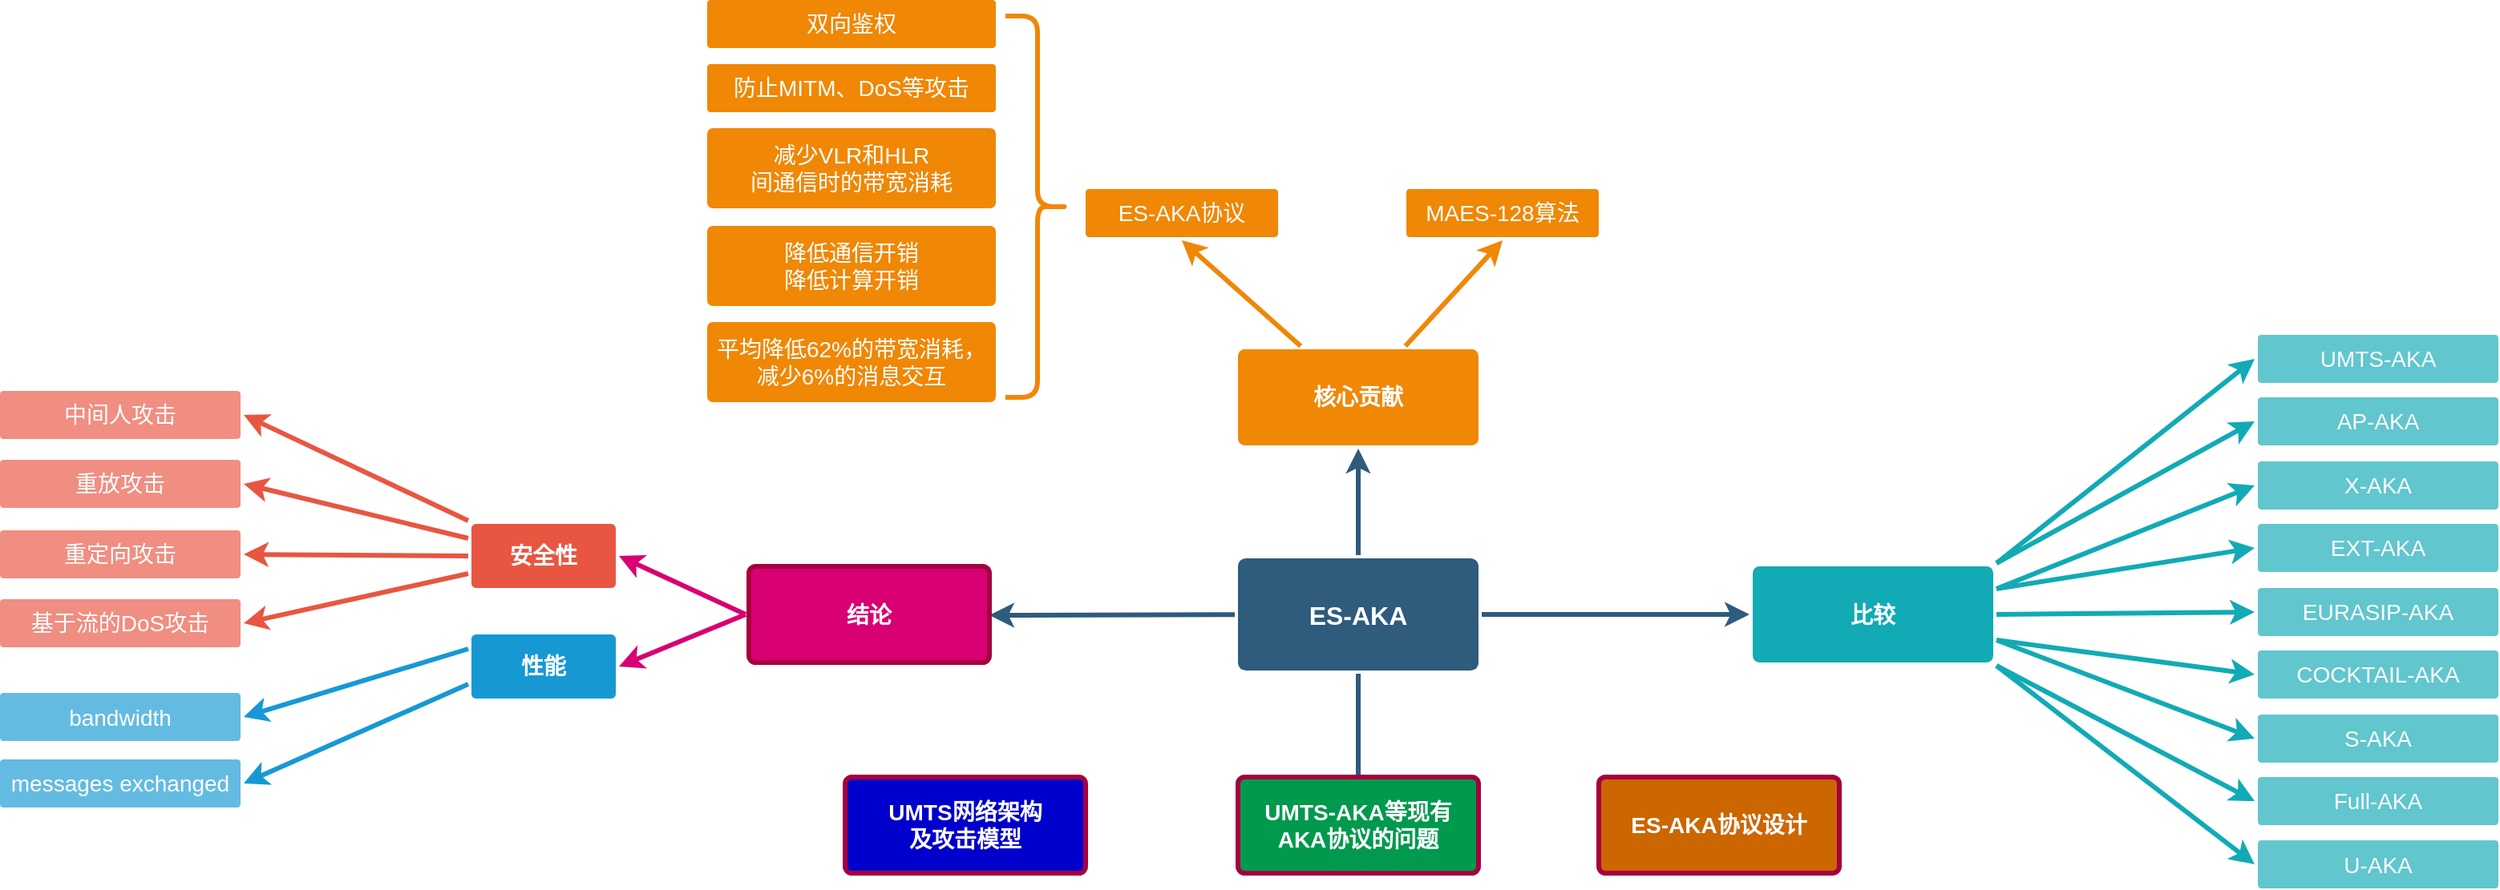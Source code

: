 <mxfile version="14.6.13" type="github">
  <diagram id="6a731a19-8d31-9384-78a2-239565b7b9f0" name="Page-1">
    <mxGraphModel dx="2685" dy="954" grid="1" gridSize="10" guides="1" tooltips="1" connect="1" arrows="1" fold="1" page="1" pageScale="1" pageWidth="1169" pageHeight="827" background="#ffffff" math="0" shadow="0">
      <root>
        <mxCell id="0" />
        <mxCell id="1" parent="0" />
        <mxCell id="1745" value="" style="edgeStyle=none;rounded=0;jumpStyle=none;html=1;shadow=0;labelBackgroundColor=none;startArrow=none;startFill=0;endArrow=classic;endFill=1;jettySize=auto;orthogonalLoop=1;strokeColor=#2F5B7C;strokeWidth=3;fontFamily=Helvetica;fontSize=16;fontColor=#23445D;spacing=5;" parent="1" source="1749" target="1764" edge="1">
          <mxGeometry relative="1" as="geometry" />
        </mxCell>
        <mxCell id="1746" value="" style="edgeStyle=none;rounded=0;jumpStyle=none;html=1;shadow=0;labelBackgroundColor=none;startArrow=none;startFill=0;endArrow=classic;endFill=1;jettySize=auto;orthogonalLoop=1;strokeColor=#2F5B7C;strokeWidth=3;fontFamily=Helvetica;fontSize=16;fontColor=#23445D;spacing=5;" parent="1" source="1749" target="1771" edge="1">
          <mxGeometry relative="1" as="geometry" />
        </mxCell>
        <mxCell id="1747" value="" style="edgeStyle=none;rounded=0;jumpStyle=none;html=1;shadow=0;labelBackgroundColor=none;startArrow=none;startFill=0;endArrow=classic;endFill=1;jettySize=auto;orthogonalLoop=1;strokeColor=#2F5B7C;strokeWidth=3;fontFamily=Helvetica;fontSize=16;fontColor=#23445D;spacing=5;" parent="1" source="1749" edge="1">
          <mxGeometry relative="1" as="geometry">
            <mxPoint x="570" y="560" as="targetPoint" />
          </mxGeometry>
        </mxCell>
        <mxCell id="1748" value="" style="edgeStyle=none;rounded=0;jumpStyle=none;html=1;shadow=0;labelBackgroundColor=none;startArrow=none;startFill=0;endArrow=classic;endFill=1;jettySize=auto;orthogonalLoop=1;strokeColor=#2F5B7C;strokeWidth=3;fontFamily=Helvetica;fontSize=16;fontColor=#23445D;spacing=5;" parent="1" source="1749" edge="1">
          <mxGeometry relative="1" as="geometry">
            <mxPoint x="340" y="416" as="targetPoint" />
          </mxGeometry>
        </mxCell>
        <mxCell id="1749" value="ES-AKA" style="rounded=1;whiteSpace=wrap;html=1;shadow=0;labelBackgroundColor=none;strokeColor=none;strokeWidth=3;fillColor=#2F5B7C;fontFamily=Helvetica;fontSize=16;fontColor=#FFFFFF;align=center;fontStyle=1;spacing=5;arcSize=7;perimeterSpacing=2;" parent="1" vertex="1">
          <mxGeometry x="495" y="380.5" width="150" height="70" as="geometry" />
        </mxCell>
        <mxCell id="1750" value="" style="edgeStyle=none;rounded=1;jumpStyle=none;html=1;shadow=0;labelBackgroundColor=none;startArrow=none;startFill=0;jettySize=auto;orthogonalLoop=1;strokeColor=#E85642;strokeWidth=3;fontFamily=Helvetica;fontSize=14;fontColor=#FFFFFF;spacing=5;fontStyle=1;fillColor=#b0e3e6;exitX=0;exitY=0;exitDx=0;exitDy=0;entryX=1;entryY=0.5;entryDx=0;entryDy=0;" parent="1" source="1753" target="1756" edge="1">
          <mxGeometry relative="1" as="geometry" />
        </mxCell>
        <mxCell id="1751" value="" style="edgeStyle=none;rounded=1;jumpStyle=none;html=1;shadow=0;labelBackgroundColor=none;startArrow=none;startFill=0;jettySize=auto;orthogonalLoop=1;strokeColor=#E85642;strokeWidth=3;fontFamily=Helvetica;fontSize=14;fontColor=#FFFFFF;spacing=5;fontStyle=1;fillColor=#b0e3e6;entryX=1;entryY=0.5;entryDx=0;entryDy=0;exitX=0;exitY=0.25;exitDx=0;exitDy=0;" parent="1" source="1753" target="1755" edge="1">
          <mxGeometry relative="1" as="geometry">
            <mxPoint x="-80" y="334" as="sourcePoint" />
            <mxPoint x="-140" y="327" as="targetPoint" />
          </mxGeometry>
        </mxCell>
        <mxCell id="1752" value="" style="edgeStyle=none;rounded=1;jumpStyle=none;html=1;shadow=0;labelBackgroundColor=none;startArrow=none;startFill=0;jettySize=auto;orthogonalLoop=1;strokeColor=#E85642;strokeWidth=3;fontFamily=Helvetica;fontSize=14;fontColor=#FFFFFF;spacing=5;fontStyle=1;fillColor=#b0e3e6;exitX=0;exitY=0.5;exitDx=0;exitDy=0;entryX=1;entryY=0.5;entryDx=0;entryDy=0;" parent="1" source="1753" target="1754" edge="1">
          <mxGeometry relative="1" as="geometry">
            <mxPoint x="-90" y="397" as="sourcePoint" />
            <mxPoint x="-90" y="436" as="targetPoint" />
          </mxGeometry>
        </mxCell>
        <mxCell id="1753" value="安全性" style="rounded=1;whiteSpace=wrap;html=1;shadow=0;labelBackgroundColor=none;strokeColor=none;strokeWidth=3;fillColor=#e85642;fontFamily=Helvetica;fontSize=14;fontColor=#FFFFFF;align=center;spacing=5;fontStyle=1;arcSize=7;perimeterSpacing=2;" parent="1" vertex="1">
          <mxGeometry x="17" y="359" width="90" height="40" as="geometry" />
        </mxCell>
        <mxCell id="1754" value="重定向攻击" style="rounded=1;whiteSpace=wrap;html=1;shadow=0;labelBackgroundColor=none;strokeColor=none;strokeWidth=3;fillColor=#f08e81;fontFamily=Helvetica;fontSize=14;fontColor=#FFFFFF;align=center;spacing=5;fontStyle=0;arcSize=7;perimeterSpacing=2;" parent="1" vertex="1">
          <mxGeometry x="-277" y="363" width="150" height="30" as="geometry" />
        </mxCell>
        <mxCell id="1755" value="重放攻击" style="rounded=1;whiteSpace=wrap;html=1;shadow=0;labelBackgroundColor=none;strokeColor=none;strokeWidth=3;fillColor=#f08e81;fontFamily=Helvetica;fontSize=14;fontColor=#FFFFFF;align=center;spacing=5;fontStyle=0;arcSize=7;perimeterSpacing=2;" parent="1" vertex="1">
          <mxGeometry x="-277" y="319" width="150" height="30" as="geometry" />
        </mxCell>
        <mxCell id="1756" value="中间人攻击" style="rounded=1;whiteSpace=wrap;html=1;shadow=0;labelBackgroundColor=none;strokeColor=none;strokeWidth=3;fillColor=#f08e81;fontFamily=Helvetica;fontSize=14;fontColor=#FFFFFF;align=center;spacing=5;fontStyle=0;arcSize=7;perimeterSpacing=2;" parent="1" vertex="1">
          <mxGeometry x="-277" y="276" width="150" height="30" as="geometry" />
        </mxCell>
        <mxCell id="1757" value="" style="edgeStyle=none;rounded=0;jumpStyle=none;html=1;shadow=0;labelBackgroundColor=none;startArrow=none;startFill=0;endArrow=classic;endFill=1;jettySize=auto;orthogonalLoop=1;strokeColor=#1699D3;strokeWidth=3;fontFamily=Helvetica;fontSize=14;fontColor=#FFFFFF;spacing=5;entryX=1;entryY=0.5;entryDx=0;entryDy=0;exitX=0;exitY=0.25;exitDx=0;exitDy=0;" parent="1" source="1760" target="1763" edge="1">
          <mxGeometry relative="1" as="geometry" />
        </mxCell>
        <mxCell id="1759" value="" style="edgeStyle=none;rounded=0;jumpStyle=none;html=1;shadow=0;labelBackgroundColor=none;startArrow=none;startFill=0;endArrow=classic;endFill=1;jettySize=auto;orthogonalLoop=1;strokeColor=#1699D3;strokeWidth=3;fontFamily=Helvetica;fontSize=14;fontColor=#FFFFFF;spacing=5;entryX=1;entryY=0.5;entryDx=0;entryDy=0;exitX=0;exitY=0.75;exitDx=0;exitDy=0;" parent="1" source="1760" target="1761" edge="1">
          <mxGeometry relative="1" as="geometry" />
        </mxCell>
        <mxCell id="1760" value="性能" style="rounded=1;whiteSpace=wrap;html=1;shadow=0;labelBackgroundColor=none;strokeColor=none;strokeWidth=3;fillColor=#1699d3;fontFamily=Helvetica;fontSize=14;fontColor=#FFFFFF;align=center;spacing=5;fontStyle=1;arcSize=7;perimeterSpacing=2;" parent="1" vertex="1">
          <mxGeometry x="17" y="428" width="90" height="40" as="geometry" />
        </mxCell>
        <mxCell id="1761" value="messages exchanged" style="rounded=1;whiteSpace=wrap;html=1;shadow=0;labelBackgroundColor=none;strokeColor=none;strokeWidth=3;fillColor=#64bbe2;fontFamily=Helvetica;fontSize=14;fontColor=#FFFFFF;align=center;spacing=5;arcSize=7;perimeterSpacing=2;" parent="1" vertex="1">
          <mxGeometry x="-277" y="506" width="150" height="30" as="geometry" />
        </mxCell>
        <mxCell id="1763" value="&lt;span&gt;bandwidth&lt;/span&gt;" style="rounded=1;whiteSpace=wrap;html=1;shadow=0;labelBackgroundColor=none;strokeColor=none;strokeWidth=3;fillColor=#64bbe2;fontFamily=Helvetica;fontSize=14;fontColor=#FFFFFF;align=center;spacing=5;arcSize=7;perimeterSpacing=2;" parent="1" vertex="1">
          <mxGeometry x="-277" y="464.5" width="150" height="30" as="geometry" />
        </mxCell>
        <mxCell id="1764" value="核心贡献" style="rounded=1;whiteSpace=wrap;html=1;shadow=0;labelBackgroundColor=none;strokeColor=none;strokeWidth=3;fillColor=#F08705;fontFamily=Helvetica;fontSize=14;fontColor=#FFFFFF;align=center;spacing=5;fontStyle=1;arcSize=7;perimeterSpacing=2;" parent="1" vertex="1">
          <mxGeometry x="495" y="250" width="150" height="60" as="geometry" />
        </mxCell>
        <mxCell id="1766" value="" style="edgeStyle=none;rounded=0;jumpStyle=none;html=1;shadow=0;labelBackgroundColor=none;startArrow=none;startFill=0;endArrow=classic;endFill=1;jettySize=auto;orthogonalLoop=1;strokeColor=#F08705;strokeWidth=3;fontFamily=Helvetica;fontSize=14;fontColor=#FFFFFF;spacing=5;entryX=0.5;entryY=1;entryDx=0;entryDy=0;" parent="1" source="1764" target="iaZFsVmxzEHXVyr7jnv5-1785" edge="1">
          <mxGeometry relative="1" as="geometry">
            <mxPoint x="698.889" y="172.5" as="targetPoint" />
          </mxGeometry>
        </mxCell>
        <mxCell id="1770" value="" style="edgeStyle=none;rounded=0;jumpStyle=none;html=1;shadow=0;labelBackgroundColor=none;startArrow=none;startFill=0;endArrow=classic;endFill=1;jettySize=auto;orthogonalLoop=1;strokeColor=#F08705;strokeWidth=3;fontFamily=Helvetica;fontSize=14;fontColor=#FFFFFF;spacing=5;entryX=0.5;entryY=1;entryDx=0;entryDy=0;" parent="1" source="1764" target="iaZFsVmxzEHXVyr7jnv5-1784" edge="1">
          <mxGeometry relative="1" as="geometry">
            <mxPoint x="420" y="200" as="targetPoint" />
          </mxGeometry>
        </mxCell>
        <mxCell id="1771" value="比较" style="rounded=1;whiteSpace=wrap;html=1;shadow=0;labelBackgroundColor=none;strokeColor=none;strokeWidth=3;fillColor=#12aab5;fontFamily=Helvetica;fontSize=14;fontColor=#FFFFFF;align=center;spacing=5;fontStyle=1;arcSize=7;perimeterSpacing=2;" parent="1" vertex="1">
          <mxGeometry x="816" y="385.5" width="150" height="60" as="geometry" />
        </mxCell>
        <mxCell id="1772" value="EXT-AKA" style="rounded=1;whiteSpace=wrap;html=1;shadow=0;labelBackgroundColor=none;strokeColor=none;strokeWidth=3;fillColor=#61c6ce;fontFamily=Helvetica;fontSize=14;fontColor=#FFFFFF;align=center;spacing=5;fontStyle=0;arcSize=7;perimeterSpacing=2;" parent="1" vertex="1">
          <mxGeometry x="1131" y="359" width="150" height="30" as="geometry" />
        </mxCell>
        <mxCell id="1773" value="" style="edgeStyle=none;rounded=1;jumpStyle=none;html=1;shadow=0;labelBackgroundColor=none;startArrow=none;startFill=0;jettySize=auto;orthogonalLoop=1;strokeColor=#12AAB5;strokeWidth=3;fontFamily=Helvetica;fontSize=14;fontColor=#FFFFFF;spacing=5;fontStyle=1;fillColor=#b0e3e6;entryX=0;entryY=0.5;entryDx=0;entryDy=0;exitX=1;exitY=0.25;exitDx=0;exitDy=0;" parent="1" source="1771" target="1772" edge="1">
          <mxGeometry relative="1" as="geometry">
            <mxPoint x="981" y="480" as="sourcePoint" />
            <mxPoint x="1101" y="480" as="targetPoint" />
          </mxGeometry>
        </mxCell>
        <mxCell id="1774" value="X-AKA" style="rounded=1;whiteSpace=wrap;html=1;shadow=0;labelBackgroundColor=none;strokeColor=none;strokeWidth=3;fillColor=#61c6ce;fontFamily=Helvetica;fontSize=14;fontColor=#FFFFFF;align=center;spacing=5;fontStyle=0;arcSize=7;perimeterSpacing=2;" parent="1" vertex="1">
          <mxGeometry x="1131" y="320" width="150" height="30" as="geometry" />
        </mxCell>
        <mxCell id="1775" value="" style="edgeStyle=none;rounded=1;jumpStyle=none;html=1;shadow=0;labelBackgroundColor=none;startArrow=none;startFill=0;jettySize=auto;orthogonalLoop=1;strokeColor=#12AAB5;strokeWidth=3;fontFamily=Helvetica;fontSize=14;fontColor=#FFFFFF;spacing=5;fontStyle=1;fillColor=#b0e3e6;entryX=0;entryY=0.5;entryDx=0;entryDy=0;exitX=1;exitY=0.25;exitDx=0;exitDy=0;" parent="1" source="1771" target="1774" edge="1">
          <mxGeometry relative="1" as="geometry">
            <mxPoint x="1001" y="420" as="sourcePoint" />
            <mxPoint x="1091" y="400" as="targetPoint" />
          </mxGeometry>
        </mxCell>
        <mxCell id="1776" value="AP-AKA" style="rounded=1;whiteSpace=wrap;html=1;shadow=0;labelBackgroundColor=none;strokeColor=none;strokeWidth=3;fillColor=#61c6ce;fontFamily=Helvetica;fontSize=14;fontColor=#FFFFFF;align=center;spacing=5;fontStyle=0;arcSize=7;perimeterSpacing=2;" parent="1" vertex="1">
          <mxGeometry x="1131" y="280" width="150" height="30" as="geometry" />
        </mxCell>
        <mxCell id="1777" value="" style="edgeStyle=none;rounded=1;jumpStyle=none;html=1;shadow=0;labelBackgroundColor=none;startArrow=none;startFill=0;jettySize=auto;orthogonalLoop=1;strokeColor=#12AAB5;strokeWidth=3;fontFamily=Helvetica;fontSize=14;fontColor=#FFFFFF;spacing=5;fontStyle=1;fillColor=#b0e3e6;entryX=0;entryY=0.5;entryDx=0;entryDy=0;exitX=1;exitY=0;exitDx=0;exitDy=0;" parent="1" source="1771" target="1776" edge="1">
          <mxGeometry relative="1" as="geometry">
            <mxPoint x="1001" y="400" as="sourcePoint" />
          </mxGeometry>
        </mxCell>
        <mxCell id="1778" value="UMTS-AKA" style="rounded=1;whiteSpace=wrap;html=1;shadow=0;labelBackgroundColor=none;strokeColor=none;strokeWidth=3;fillColor=#61c6ce;fontFamily=Helvetica;fontSize=14;fontColor=#FFFFFF;align=center;spacing=5;fontStyle=0;arcSize=7;perimeterSpacing=2;" parent="1" vertex="1">
          <mxGeometry x="1131" y="241" width="150" height="30" as="geometry" />
        </mxCell>
        <mxCell id="1779" value="" style="edgeStyle=none;rounded=1;jumpStyle=none;html=1;shadow=0;labelBackgroundColor=none;startArrow=none;startFill=0;jettySize=auto;orthogonalLoop=1;strokeColor=#12AAB5;strokeWidth=3;fontFamily=Helvetica;fontSize=14;fontColor=#FFFFFF;spacing=5;fontStyle=1;fillColor=#b0e3e6;entryX=0;entryY=0.5;entryDx=0;entryDy=0;exitX=1;exitY=0;exitDx=0;exitDy=0;" parent="1" source="1771" target="1778" edge="1">
          <mxGeometry relative="1" as="geometry">
            <mxPoint x="991" y="370" as="sourcePoint" />
          </mxGeometry>
        </mxCell>
        <mxCell id="iSTDqq1xABc2QPgCLGo1-1782" value="结论" style="rounded=1;whiteSpace=wrap;html=1;shadow=0;labelBackgroundColor=none;strokeColor=#A50040;strokeWidth=3;fillColor=#d80073;fontFamily=Helvetica;fontSize=14;fontColor=#ffffff;align=center;spacing=5;fontStyle=1;arcSize=7;perimeterSpacing=2;" parent="1" vertex="1">
          <mxGeometry x="190" y="385.5" width="150" height="60" as="geometry" />
        </mxCell>
        <mxCell id="4SqlVL7o_Ave5DIOzJ5D-1779" value="EURASIP-AKA" style="rounded=1;whiteSpace=wrap;html=1;shadow=0;labelBackgroundColor=none;strokeColor=none;strokeWidth=3;fillColor=#61c6ce;fontFamily=Helvetica;fontSize=14;fontColor=#FFFFFF;align=center;spacing=5;fontStyle=0;arcSize=7;perimeterSpacing=2;" parent="1" vertex="1">
          <mxGeometry x="1131" y="399" width="150" height="30" as="geometry" />
        </mxCell>
        <mxCell id="4SqlVL7o_Ave5DIOzJ5D-1780" value="COCKTAIL-AKA" style="rounded=1;whiteSpace=wrap;html=1;shadow=0;labelBackgroundColor=none;strokeColor=none;strokeWidth=3;fillColor=#61c6ce;fontFamily=Helvetica;fontSize=14;fontColor=#FFFFFF;align=center;spacing=5;fontStyle=0;arcSize=7;perimeterSpacing=2;" parent="1" vertex="1">
          <mxGeometry x="1131" y="438" width="150" height="30" as="geometry" />
        </mxCell>
        <mxCell id="4SqlVL7o_Ave5DIOzJ5D-1781" value="S-AKA" style="rounded=1;whiteSpace=wrap;html=1;shadow=0;labelBackgroundColor=none;strokeColor=none;strokeWidth=3;fillColor=#61c6ce;fontFamily=Helvetica;fontSize=14;fontColor=#FFFFFF;align=center;spacing=5;fontStyle=0;arcSize=7;perimeterSpacing=2;" parent="1" vertex="1">
          <mxGeometry x="1131" y="478" width="150" height="30" as="geometry" />
        </mxCell>
        <mxCell id="4SqlVL7o_Ave5DIOzJ5D-1782" value="Full-AKA" style="rounded=1;whiteSpace=wrap;html=1;shadow=0;labelBackgroundColor=none;strokeColor=none;strokeWidth=3;fillColor=#61c6ce;fontFamily=Helvetica;fontSize=14;fontColor=#FFFFFF;align=center;spacing=5;fontStyle=0;arcSize=7;perimeterSpacing=2;" parent="1" vertex="1">
          <mxGeometry x="1131" y="517" width="150" height="30" as="geometry" />
        </mxCell>
        <mxCell id="4SqlVL7o_Ave5DIOzJ5D-1783" value="U-AKA" style="rounded=1;whiteSpace=wrap;html=1;shadow=0;labelBackgroundColor=none;strokeColor=none;strokeWidth=3;fillColor=#61c6ce;fontFamily=Helvetica;fontSize=14;fontColor=#FFFFFF;align=center;spacing=5;fontStyle=0;arcSize=7;perimeterSpacing=2;" parent="1" vertex="1">
          <mxGeometry x="1131" y="556.5" width="150" height="30" as="geometry" />
        </mxCell>
        <mxCell id="4SqlVL7o_Ave5DIOzJ5D-1785" value="" style="edgeStyle=none;rounded=1;jumpStyle=none;html=1;shadow=0;labelBackgroundColor=none;startArrow=none;startFill=0;jettySize=auto;orthogonalLoop=1;strokeColor=#12AAB5;strokeWidth=3;fontFamily=Helvetica;fontSize=14;fontColor=#FFFFFF;spacing=5;fontStyle=1;fillColor=#b0e3e6;entryX=0;entryY=0.5;entryDx=0;entryDy=0;exitX=1;exitY=0.5;exitDx=0;exitDy=0;" parent="1" source="1771" target="4SqlVL7o_Ave5DIOzJ5D-1779" edge="1">
          <mxGeometry relative="1" as="geometry">
            <mxPoint x="978" y="409.5" as="sourcePoint" />
            <mxPoint x="1139" y="384" as="targetPoint" />
          </mxGeometry>
        </mxCell>
        <mxCell id="4SqlVL7o_Ave5DIOzJ5D-1786" value="" style="edgeStyle=none;rounded=1;jumpStyle=none;html=1;shadow=0;labelBackgroundColor=none;startArrow=none;startFill=0;jettySize=auto;orthogonalLoop=1;strokeColor=#12AAB5;strokeWidth=3;fontFamily=Helvetica;fontSize=14;fontColor=#FFFFFF;spacing=5;fontStyle=1;fillColor=#b0e3e6;entryX=0;entryY=0.5;entryDx=0;entryDy=0;exitX=1;exitY=0.75;exitDx=0;exitDy=0;" parent="1" source="1771" target="4SqlVL7o_Ave5DIOzJ5D-1780" edge="1">
          <mxGeometry relative="1" as="geometry">
            <mxPoint x="978" y="430.5" as="sourcePoint" />
            <mxPoint x="1139" y="429" as="targetPoint" />
          </mxGeometry>
        </mxCell>
        <mxCell id="4SqlVL7o_Ave5DIOzJ5D-1787" value="" style="edgeStyle=none;rounded=1;jumpStyle=none;html=1;shadow=0;labelBackgroundColor=none;startArrow=none;startFill=0;jettySize=auto;orthogonalLoop=1;strokeColor=#12AAB5;strokeWidth=3;fontFamily=Helvetica;fontSize=14;fontColor=#FFFFFF;spacing=5;fontStyle=1;fillColor=#b0e3e6;entryX=0;entryY=0.5;entryDx=0;entryDy=0;exitX=1;exitY=0.75;exitDx=0;exitDy=0;" parent="1" source="1771" target="4SqlVL7o_Ave5DIOzJ5D-1781" edge="1">
          <mxGeometry relative="1" as="geometry">
            <mxPoint x="941" y="493.75" as="sourcePoint" />
            <mxPoint x="1102" y="492.25" as="targetPoint" />
          </mxGeometry>
        </mxCell>
        <mxCell id="4SqlVL7o_Ave5DIOzJ5D-1788" value="" style="edgeStyle=none;rounded=1;jumpStyle=none;html=1;shadow=0;labelBackgroundColor=none;startArrow=none;startFill=0;jettySize=auto;orthogonalLoop=1;strokeColor=#12AAB5;strokeWidth=3;fontFamily=Helvetica;fontSize=14;fontColor=#FFFFFF;spacing=5;fontStyle=1;fillColor=#b0e3e6;entryX=0;entryY=0.5;entryDx=0;entryDy=0;exitX=1;exitY=1;exitDx=0;exitDy=0;" parent="1" source="1771" target="4SqlVL7o_Ave5DIOzJ5D-1782" edge="1">
          <mxGeometry relative="1" as="geometry">
            <mxPoint x="901" y="501.5" as="sourcePoint" />
            <mxPoint x="1062" y="500" as="targetPoint" />
          </mxGeometry>
        </mxCell>
        <mxCell id="4SqlVL7o_Ave5DIOzJ5D-1789" value="" style="edgeStyle=none;rounded=1;jumpStyle=none;html=1;shadow=0;labelBackgroundColor=none;startArrow=none;startFill=0;jettySize=auto;orthogonalLoop=1;strokeColor=#12AAB5;strokeWidth=3;fontFamily=Helvetica;fontSize=14;fontColor=#FFFFFF;spacing=5;fontStyle=1;fillColor=#b0e3e6;entryX=0;entryY=0.5;entryDx=0;entryDy=0;exitX=1;exitY=1;exitDx=0;exitDy=0;" parent="1" source="1771" target="4SqlVL7o_Ave5DIOzJ5D-1783" edge="1">
          <mxGeometry relative="1" as="geometry">
            <mxPoint x="911" y="547.0" as="sourcePoint" />
            <mxPoint x="1072" y="545.5" as="targetPoint" />
          </mxGeometry>
        </mxCell>
        <mxCell id="iaZFsVmxzEHXVyr7jnv5-1779" value="基于流的DoS攻击" style="rounded=1;whiteSpace=wrap;html=1;shadow=0;labelBackgroundColor=none;strokeColor=none;strokeWidth=3;fillColor=#f08e81;fontFamily=Helvetica;fontSize=14;fontColor=#FFFFFF;align=center;spacing=5;fontStyle=0;arcSize=7;perimeterSpacing=2;" vertex="1" parent="1">
          <mxGeometry x="-277" y="406" width="150" height="30" as="geometry" />
        </mxCell>
        <mxCell id="iaZFsVmxzEHXVyr7jnv5-1781" value="" style="edgeStyle=none;rounded=1;jumpStyle=none;html=1;shadow=0;labelBackgroundColor=none;startArrow=none;startFill=0;jettySize=auto;orthogonalLoop=1;strokeColor=#E85642;strokeWidth=3;fontFamily=Helvetica;fontSize=14;fontColor=#FFFFFF;spacing=5;fontStyle=1;fillColor=#b0e3e6;exitX=0;exitY=0.75;exitDx=0;exitDy=0;entryX=1;entryY=0.5;entryDx=0;entryDy=0;" edge="1" parent="1" source="1753" target="iaZFsVmxzEHXVyr7jnv5-1779">
          <mxGeometry relative="1" as="geometry">
            <mxPoint x="-24" y="388.5" as="sourcePoint" />
            <mxPoint x="-170" y="462.5" as="targetPoint" />
          </mxGeometry>
        </mxCell>
        <mxCell id="iaZFsVmxzEHXVyr7jnv5-1782" value="" style="edgeStyle=none;rounded=0;jumpStyle=none;html=1;shadow=0;labelBackgroundColor=none;startArrow=none;startFill=0;endArrow=classic;endFill=1;jettySize=auto;orthogonalLoop=1;strokeWidth=3;fontFamily=Helvetica;fontSize=14;fontColor=#FFFFFF;spacing=5;entryX=1;entryY=0.5;entryDx=0;entryDy=0;exitX=0;exitY=0.5;exitDx=0;exitDy=0;strokeColor=#D80073;" edge="1" parent="1" source="iSTDqq1xABc2QPgCLGo1-1782" target="1753">
          <mxGeometry relative="1" as="geometry">
            <mxPoint x="166" y="420.5" as="sourcePoint" />
            <mxPoint x="20" y="421.5" as="targetPoint" />
          </mxGeometry>
        </mxCell>
        <mxCell id="iaZFsVmxzEHXVyr7jnv5-1783" value="" style="edgeStyle=none;rounded=0;jumpStyle=none;html=1;shadow=0;labelBackgroundColor=none;startArrow=none;startFill=0;endArrow=classic;endFill=1;jettySize=auto;orthogonalLoop=1;strokeWidth=3;fontFamily=Helvetica;fontSize=14;fontColor=#FFFFFF;spacing=5;entryX=1;entryY=0.5;entryDx=0;entryDy=0;exitX=0;exitY=0.5;exitDx=0;exitDy=0;strokeColor=#D80073;" edge="1" parent="1" source="iSTDqq1xABc2QPgCLGo1-1782" target="1760">
          <mxGeometry relative="1" as="geometry">
            <mxPoint x="186" y="438" as="sourcePoint" />
            <mxPoint x="50" y="363" as="targetPoint" />
          </mxGeometry>
        </mxCell>
        <mxCell id="iaZFsVmxzEHXVyr7jnv5-1784" value="ES-AKA协议" style="rounded=1;whiteSpace=wrap;html=1;shadow=0;labelBackgroundColor=none;strokeColor=none;strokeWidth=3;fontFamily=Helvetica;fontSize=14;fontColor=#FFFFFF;align=center;spacing=5;fontStyle=0;arcSize=7;perimeterSpacing=2;fillColor=#F08705;" vertex="1" parent="1">
          <mxGeometry x="400" y="150" width="120" height="30" as="geometry" />
        </mxCell>
        <mxCell id="iaZFsVmxzEHXVyr7jnv5-1785" value="MAES-128算法" style="rounded=1;whiteSpace=wrap;html=1;shadow=0;labelBackgroundColor=none;strokeColor=none;strokeWidth=3;fontFamily=Helvetica;fontSize=14;fontColor=#FFFFFF;align=center;spacing=5;fontStyle=0;arcSize=7;perimeterSpacing=2;fillColor=#F08705;" vertex="1" parent="1">
          <mxGeometry x="600" y="150" width="120" height="30" as="geometry" />
        </mxCell>
        <mxCell id="iaZFsVmxzEHXVyr7jnv5-1787" value="UMTS网络架构&lt;br&gt;及攻击模型" style="rounded=1;whiteSpace=wrap;html=1;shadow=0;labelBackgroundColor=none;strokeColor=#A50040;strokeWidth=3;fontFamily=Helvetica;fontSize=14;fontColor=#ffffff;align=center;spacing=5;fontStyle=1;arcSize=7;perimeterSpacing=2;fillColor=#0000CC;" vertex="1" parent="1">
          <mxGeometry x="250" y="517" width="150" height="60" as="geometry" />
        </mxCell>
        <mxCell id="iaZFsVmxzEHXVyr7jnv5-1788" value="UMTS-AKA等现有&lt;br&gt;AKA协议的问题" style="rounded=1;whiteSpace=wrap;html=1;shadow=0;labelBackgroundColor=none;strokeColor=#A50040;strokeWidth=3;fontFamily=Helvetica;fontSize=14;fontColor=#ffffff;align=center;spacing=5;fontStyle=1;arcSize=7;perimeterSpacing=2;fillColor=#00994D;" vertex="1" parent="1">
          <mxGeometry x="495" y="517" width="150" height="60" as="geometry" />
        </mxCell>
        <mxCell id="iaZFsVmxzEHXVyr7jnv5-1789" value="ES-AKA协议设计" style="rounded=1;whiteSpace=wrap;html=1;shadow=0;labelBackgroundColor=none;strokeColor=#A50040;strokeWidth=3;fontFamily=Helvetica;fontSize=14;fontColor=#ffffff;align=center;spacing=5;fontStyle=1;arcSize=7;perimeterSpacing=2;fillColor=#CC6600;" vertex="1" parent="1">
          <mxGeometry x="720" y="517" width="150" height="60" as="geometry" />
        </mxCell>
        <mxCell id="iaZFsVmxzEHXVyr7jnv5-1790" value="双向鉴权" style="rounded=1;whiteSpace=wrap;html=1;shadow=0;labelBackgroundColor=none;strokeColor=none;strokeWidth=3;fontFamily=Helvetica;fontSize=14;fontColor=#FFFFFF;align=center;spacing=5;fontStyle=0;arcSize=7;perimeterSpacing=2;fillColor=#F08705;" vertex="1" parent="1">
          <mxGeometry x="164" y="32" width="180" height="30" as="geometry" />
        </mxCell>
        <mxCell id="iaZFsVmxzEHXVyr7jnv5-1791" value="防止MITM、DoS等攻击" style="rounded=1;whiteSpace=wrap;html=1;shadow=0;labelBackgroundColor=none;strokeColor=none;strokeWidth=3;fontFamily=Helvetica;fontSize=14;fontColor=#FFFFFF;align=center;spacing=5;fontStyle=0;arcSize=7;perimeterSpacing=2;fillColor=#F08705;" vertex="1" parent="1">
          <mxGeometry x="164" y="72" width="180" height="30" as="geometry" />
        </mxCell>
        <mxCell id="iaZFsVmxzEHXVyr7jnv5-1792" value="减少VLR和HLR&lt;br&gt;间通信时的带宽消耗" style="rounded=1;whiteSpace=wrap;html=1;shadow=0;labelBackgroundColor=none;strokeColor=none;strokeWidth=3;fontFamily=Helvetica;fontSize=14;fontColor=#FFFFFF;align=center;spacing=5;fontStyle=0;arcSize=7;perimeterSpacing=2;fillColor=#F08705;" vertex="1" parent="1">
          <mxGeometry x="164" y="112" width="180" height="50" as="geometry" />
        </mxCell>
        <mxCell id="iaZFsVmxzEHXVyr7jnv5-1793" value="降低通信开销&lt;br&gt;降低计算开销" style="rounded=1;whiteSpace=wrap;html=1;shadow=0;labelBackgroundColor=none;strokeColor=none;strokeWidth=3;fontFamily=Helvetica;fontSize=14;fontColor=#FFFFFF;align=center;spacing=5;fontStyle=0;arcSize=7;perimeterSpacing=2;fillColor=#F08705;" vertex="1" parent="1">
          <mxGeometry x="164" y="173" width="180" height="50" as="geometry" />
        </mxCell>
        <mxCell id="iaZFsVmxzEHXVyr7jnv5-1794" value="平均降低62%的带宽消耗，&lt;br&gt;减少6%的消息交互" style="rounded=1;whiteSpace=wrap;html=1;shadow=0;labelBackgroundColor=none;strokeColor=none;strokeWidth=3;fontFamily=Helvetica;fontSize=14;fontColor=#FFFFFF;align=center;spacing=5;fontStyle=0;arcSize=7;perimeterSpacing=2;fillColor=#F08705;" vertex="1" parent="1">
          <mxGeometry x="164" y="233" width="180" height="50" as="geometry" />
        </mxCell>
        <mxCell id="iaZFsVmxzEHXVyr7jnv5-1797" value="" style="shape=curlyBracket;whiteSpace=wrap;html=1;rounded=1;flipH=1;fillColor=#CC6600;strokeWidth=3;strokeColor=#F08705;" vertex="1" parent="1">
          <mxGeometry x="350" y="42" width="40" height="238" as="geometry" />
        </mxCell>
      </root>
    </mxGraphModel>
  </diagram>
</mxfile>
